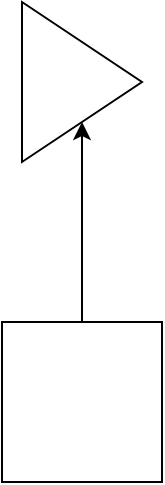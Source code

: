 <mxfile version="20.0.3" type="github"><diagram id="jWPkyd0mju4DKIiD-EU_" name="Page-1"><mxGraphModel dx="762" dy="530" grid="1" gridSize="10" guides="1" tooltips="1" connect="1" arrows="1" fold="1" page="1" pageScale="1" pageWidth="827" pageHeight="1169" math="0" shadow="0"><root><mxCell id="0"/><mxCell id="1" parent="0"/><mxCell id="uxcPtFm9QUbBfEKO_SWP-3" value="" style="edgeStyle=orthogonalEdgeStyle;rounded=0;orthogonalLoop=1;jettySize=auto;html=1;" edge="1" parent="1" source="uxcPtFm9QUbBfEKO_SWP-1" target="uxcPtFm9QUbBfEKO_SWP-2"><mxGeometry relative="1" as="geometry"/></mxCell><mxCell id="uxcPtFm9QUbBfEKO_SWP-1" value="" style="whiteSpace=wrap;html=1;aspect=fixed;" vertex="1" parent="1"><mxGeometry x="350" y="230" width="80" height="80" as="geometry"/></mxCell><mxCell id="uxcPtFm9QUbBfEKO_SWP-2" value="" style="triangle;whiteSpace=wrap;html=1;" vertex="1" parent="1"><mxGeometry x="360" y="70" width="60" height="80" as="geometry"/></mxCell></root></mxGraphModel></diagram></mxfile>